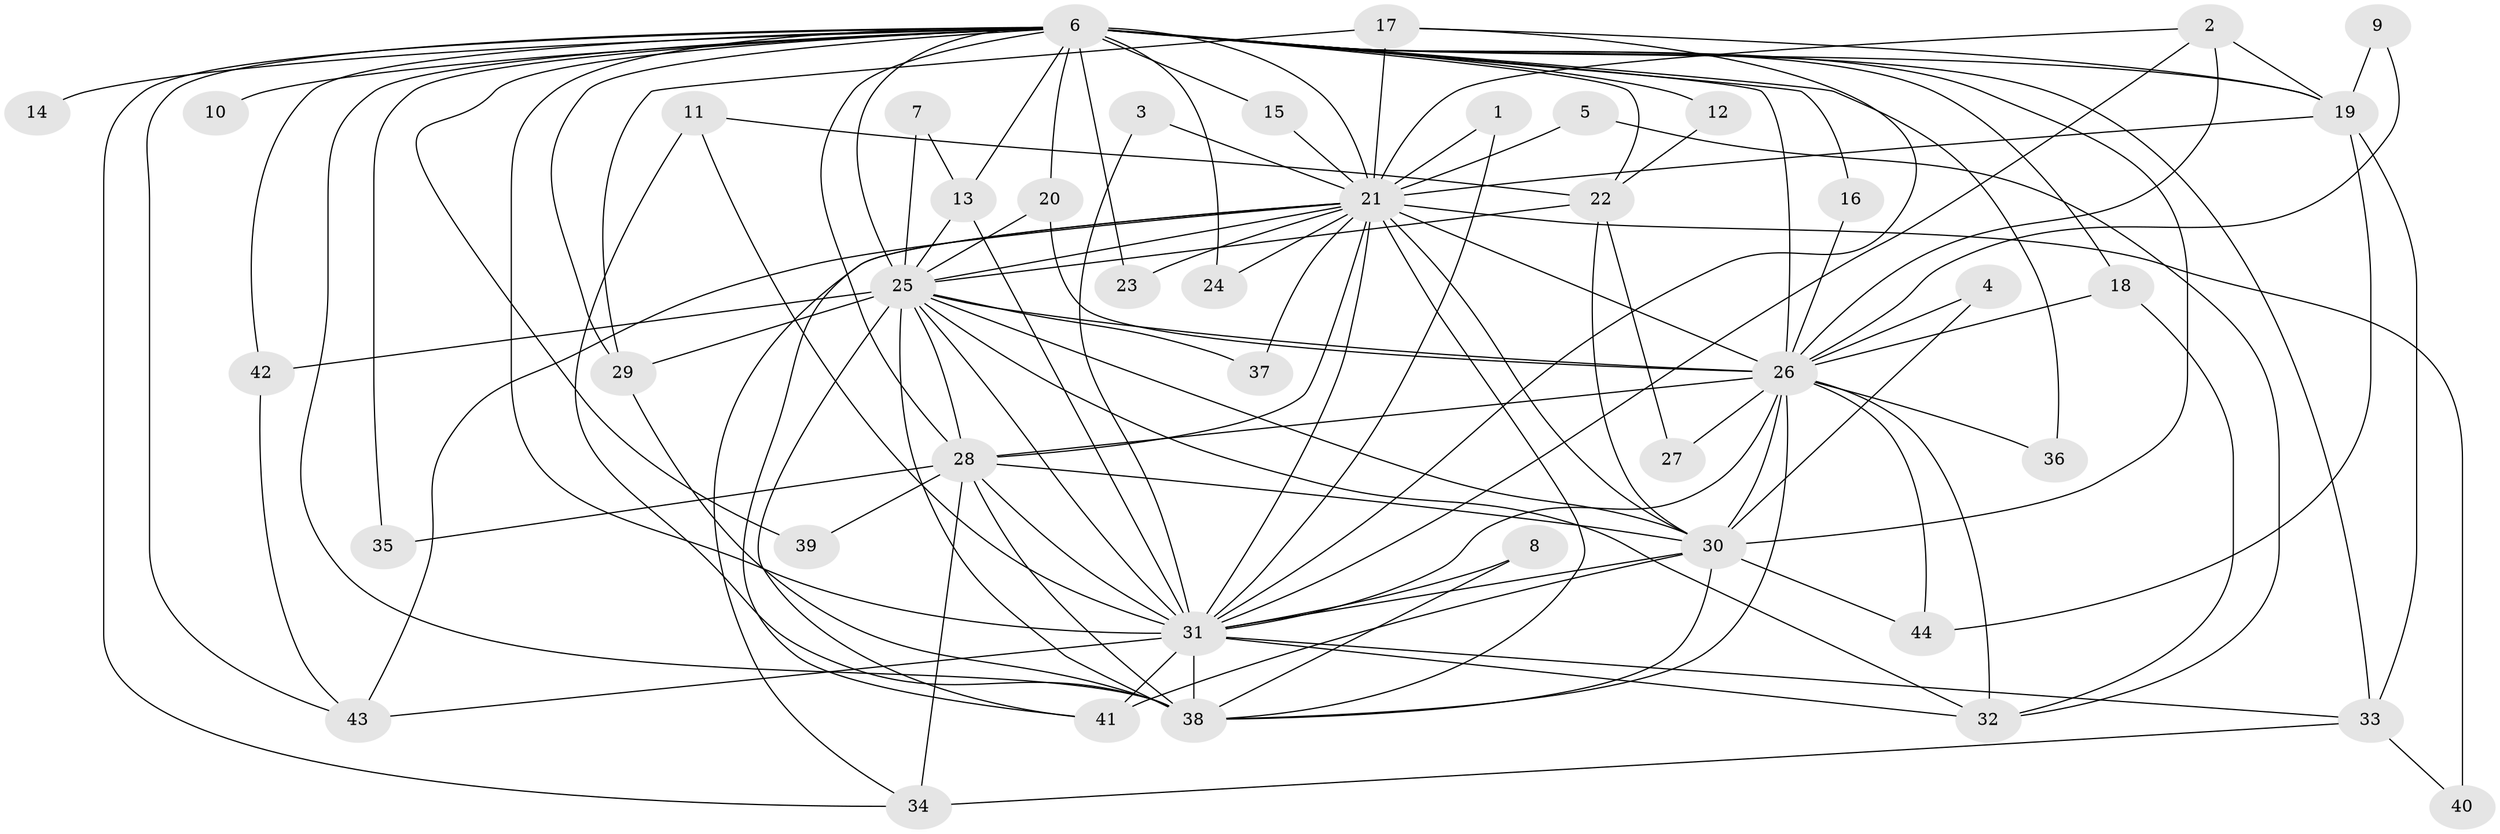 // original degree distribution, {19: 0.034482758620689655, 29: 0.011494252873563218, 23: 0.011494252873563218, 25: 0.011494252873563218, 15: 0.022988505747126436, 18: 0.011494252873563218, 14: 0.011494252873563218, 2: 0.5632183908045977, 3: 0.20689655172413793, 7: 0.011494252873563218, 4: 0.04597701149425287, 5: 0.034482758620689655, 6: 0.022988505747126436}
// Generated by graph-tools (version 1.1) at 2025/25/03/09/25 03:25:39]
// undirected, 44 vertices, 117 edges
graph export_dot {
graph [start="1"]
  node [color=gray90,style=filled];
  1;
  2;
  3;
  4;
  5;
  6;
  7;
  8;
  9;
  10;
  11;
  12;
  13;
  14;
  15;
  16;
  17;
  18;
  19;
  20;
  21;
  22;
  23;
  24;
  25;
  26;
  27;
  28;
  29;
  30;
  31;
  32;
  33;
  34;
  35;
  36;
  37;
  38;
  39;
  40;
  41;
  42;
  43;
  44;
  1 -- 21 [weight=1.0];
  1 -- 31 [weight=1.0];
  2 -- 19 [weight=1.0];
  2 -- 21 [weight=1.0];
  2 -- 26 [weight=1.0];
  2 -- 31 [weight=1.0];
  3 -- 21 [weight=1.0];
  3 -- 31 [weight=1.0];
  4 -- 26 [weight=1.0];
  4 -- 30 [weight=1.0];
  5 -- 21 [weight=2.0];
  5 -- 32 [weight=1.0];
  6 -- 10 [weight=1.0];
  6 -- 12 [weight=1.0];
  6 -- 13 [weight=1.0];
  6 -- 14 [weight=1.0];
  6 -- 15 [weight=1.0];
  6 -- 16 [weight=1.0];
  6 -- 18 [weight=1.0];
  6 -- 19 [weight=1.0];
  6 -- 20 [weight=1.0];
  6 -- 21 [weight=5.0];
  6 -- 22 [weight=2.0];
  6 -- 23 [weight=1.0];
  6 -- 24 [weight=1.0];
  6 -- 25 [weight=2.0];
  6 -- 26 [weight=3.0];
  6 -- 28 [weight=2.0];
  6 -- 29 [weight=2.0];
  6 -- 30 [weight=3.0];
  6 -- 31 [weight=2.0];
  6 -- 33 [weight=1.0];
  6 -- 34 [weight=1.0];
  6 -- 35 [weight=2.0];
  6 -- 36 [weight=1.0];
  6 -- 38 [weight=2.0];
  6 -- 39 [weight=1.0];
  6 -- 42 [weight=2.0];
  6 -- 43 [weight=1.0];
  7 -- 13 [weight=1.0];
  7 -- 25 [weight=1.0];
  8 -- 31 [weight=1.0];
  8 -- 38 [weight=1.0];
  9 -- 19 [weight=1.0];
  9 -- 26 [weight=1.0];
  11 -- 22 [weight=1.0];
  11 -- 31 [weight=1.0];
  11 -- 38 [weight=1.0];
  12 -- 22 [weight=1.0];
  13 -- 25 [weight=1.0];
  13 -- 31 [weight=1.0];
  15 -- 21 [weight=1.0];
  16 -- 26 [weight=1.0];
  17 -- 19 [weight=1.0];
  17 -- 21 [weight=3.0];
  17 -- 29 [weight=1.0];
  17 -- 31 [weight=1.0];
  18 -- 26 [weight=1.0];
  18 -- 32 [weight=1.0];
  19 -- 21 [weight=1.0];
  19 -- 33 [weight=1.0];
  19 -- 44 [weight=1.0];
  20 -- 25 [weight=1.0];
  20 -- 26 [weight=1.0];
  21 -- 23 [weight=1.0];
  21 -- 24 [weight=1.0];
  21 -- 25 [weight=2.0];
  21 -- 26 [weight=2.0];
  21 -- 28 [weight=2.0];
  21 -- 30 [weight=2.0];
  21 -- 31 [weight=2.0];
  21 -- 34 [weight=1.0];
  21 -- 37 [weight=1.0];
  21 -- 38 [weight=2.0];
  21 -- 40 [weight=2.0];
  21 -- 41 [weight=1.0];
  21 -- 43 [weight=1.0];
  22 -- 25 [weight=1.0];
  22 -- 27 [weight=1.0];
  22 -- 30 [weight=1.0];
  25 -- 26 [weight=1.0];
  25 -- 28 [weight=1.0];
  25 -- 29 [weight=1.0];
  25 -- 30 [weight=2.0];
  25 -- 31 [weight=2.0];
  25 -- 32 [weight=1.0];
  25 -- 37 [weight=1.0];
  25 -- 38 [weight=1.0];
  25 -- 41 [weight=1.0];
  25 -- 42 [weight=1.0];
  26 -- 27 [weight=1.0];
  26 -- 28 [weight=2.0];
  26 -- 30 [weight=1.0];
  26 -- 31 [weight=1.0];
  26 -- 32 [weight=1.0];
  26 -- 36 [weight=1.0];
  26 -- 38 [weight=2.0];
  26 -- 44 [weight=1.0];
  28 -- 30 [weight=1.0];
  28 -- 31 [weight=2.0];
  28 -- 34 [weight=2.0];
  28 -- 35 [weight=1.0];
  28 -- 38 [weight=1.0];
  28 -- 39 [weight=1.0];
  29 -- 38 [weight=1.0];
  30 -- 31 [weight=1.0];
  30 -- 38 [weight=1.0];
  30 -- 41 [weight=1.0];
  30 -- 44 [weight=1.0];
  31 -- 32 [weight=1.0];
  31 -- 33 [weight=1.0];
  31 -- 38 [weight=2.0];
  31 -- 41 [weight=2.0];
  31 -- 43 [weight=1.0];
  33 -- 34 [weight=1.0];
  33 -- 40 [weight=1.0];
  42 -- 43 [weight=1.0];
}
